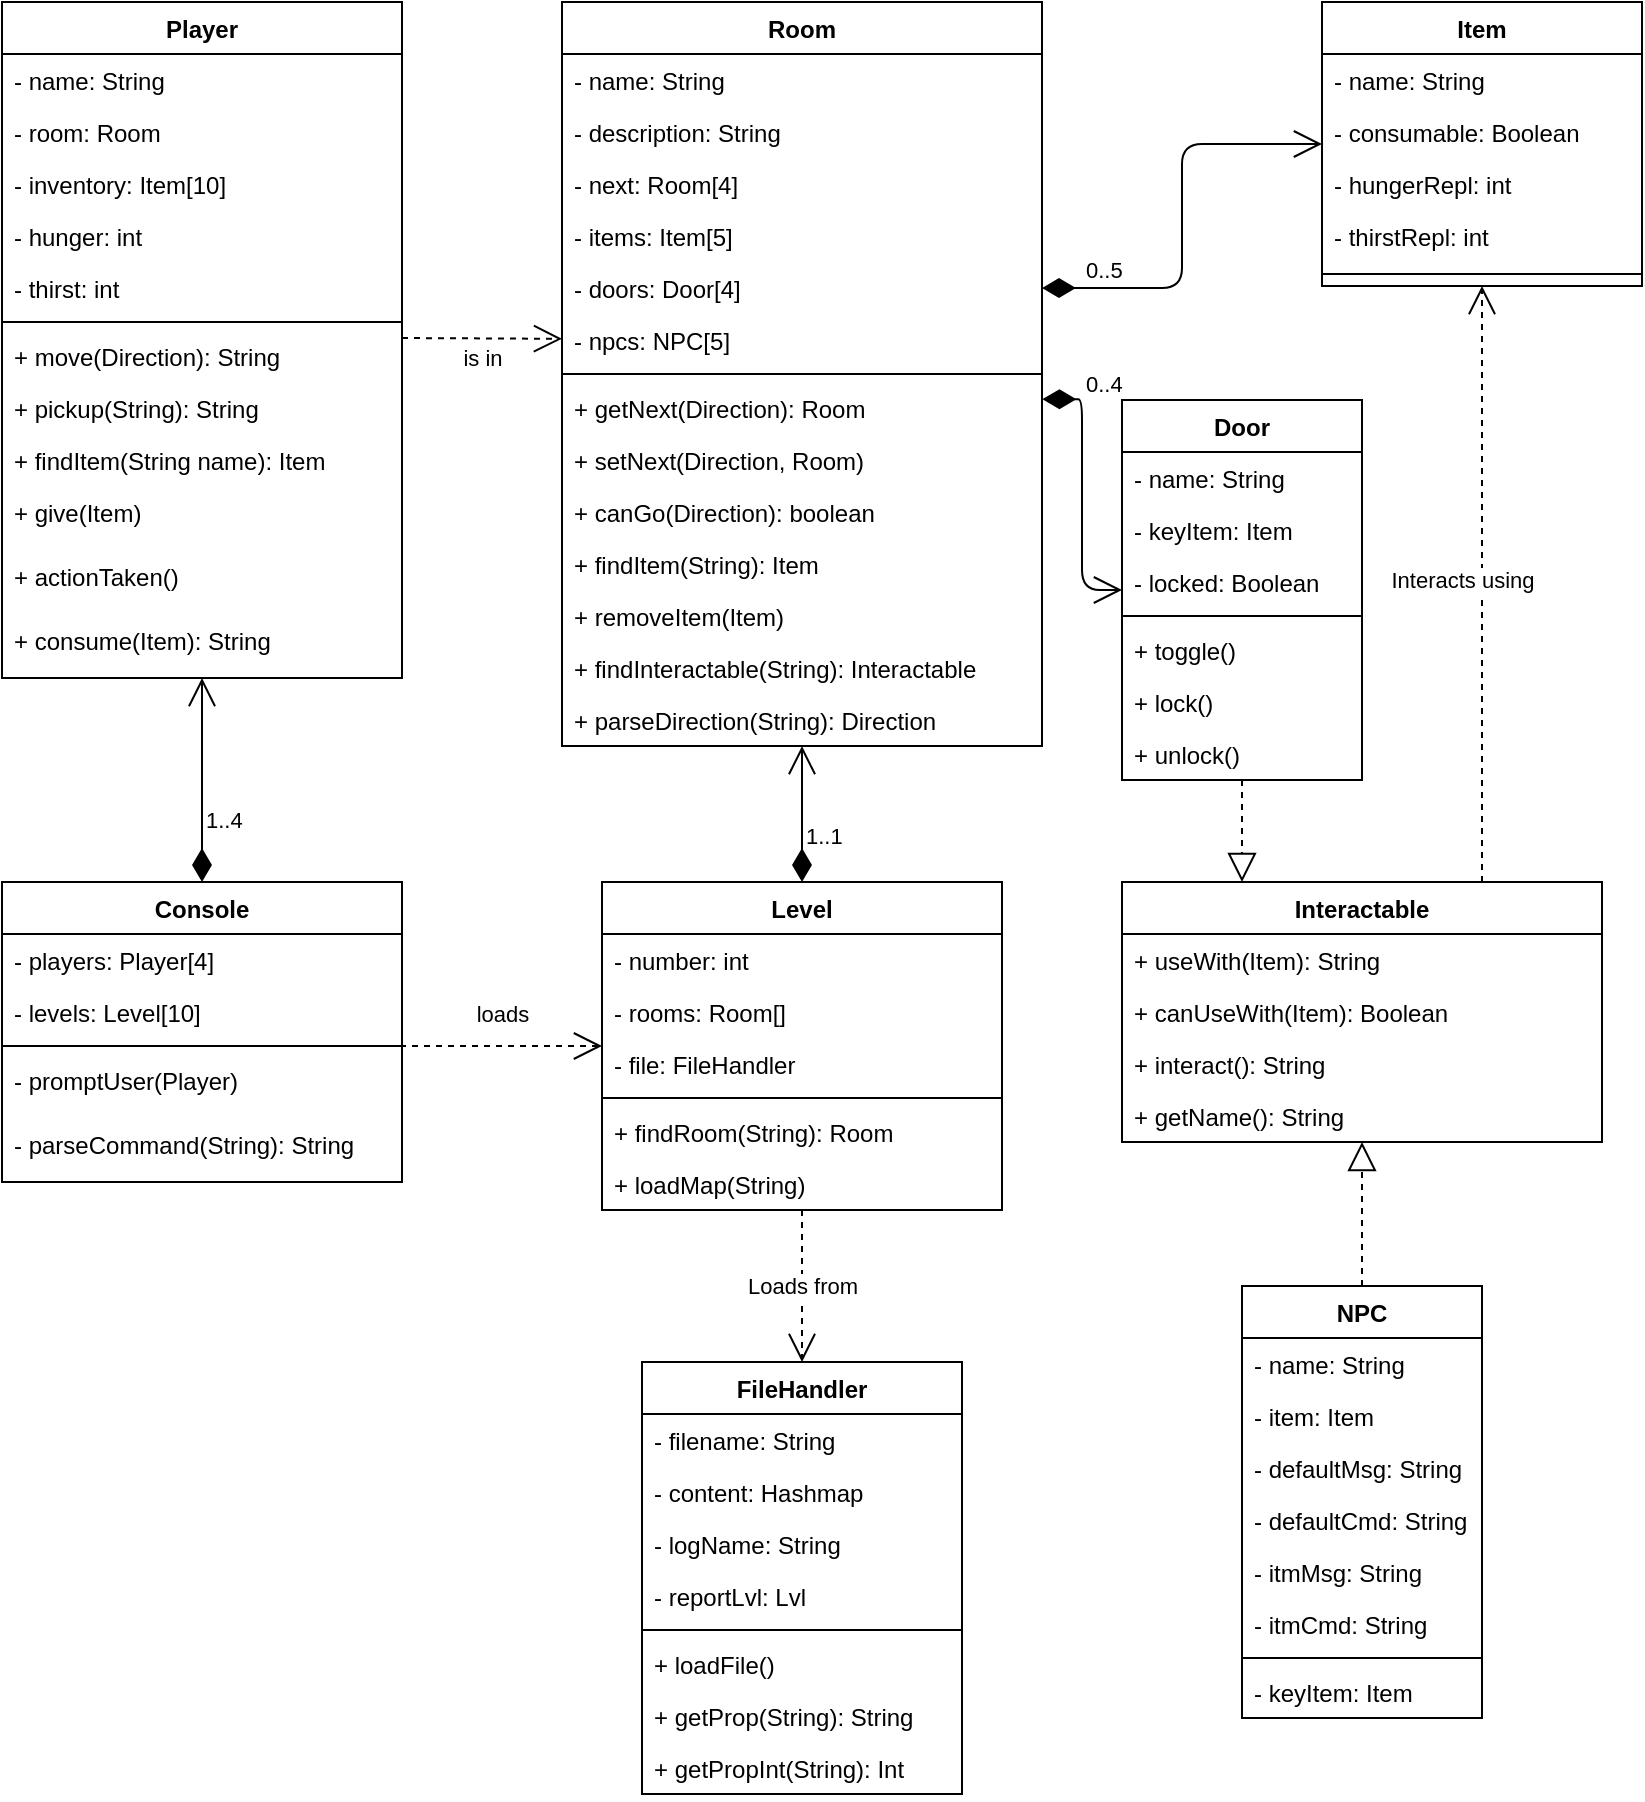 <mxfile pages="1" version="11.2.4" type="device"><diagram id="YAaurR7xKHOdOapdpePC" name="Page-1"><mxGraphModel dx="1038" dy="609" grid="1" gridSize="10" guides="1" tooltips="1" connect="1" arrows="1" fold="1" page="1" pageScale="1" pageWidth="850" pageHeight="1100" math="0" shadow="0"><root><mxCell id="0"/><mxCell id="1" parent="0"/><mxCell id="AmmfUw_IbPhRECIVkyWW-1" value="Player" style="swimlane;fontStyle=1;align=center;verticalAlign=top;childLayout=stackLayout;horizontal=1;startSize=26;horizontalStack=0;resizeParent=1;resizeParentMax=0;resizeLast=0;collapsible=1;marginBottom=0;" parent="1" vertex="1"><mxGeometry x="20" y="40" width="200" height="338" as="geometry"/></mxCell><mxCell id="AmmfUw_IbPhRECIVkyWW-2" value="- name: String" style="text;strokeColor=none;fillColor=none;align=left;verticalAlign=top;spacingLeft=4;spacingRight=4;overflow=hidden;rotatable=0;points=[[0,0.5],[1,0.5]];portConstraint=eastwest;" parent="AmmfUw_IbPhRECIVkyWW-1" vertex="1"><mxGeometry y="26" width="200" height="26" as="geometry"/></mxCell><mxCell id="AmmfUw_IbPhRECIVkyWW-5" value="- room: Room" style="text;strokeColor=none;fillColor=none;align=left;verticalAlign=top;spacingLeft=4;spacingRight=4;overflow=hidden;rotatable=0;points=[[0,0.5],[1,0.5]];portConstraint=eastwest;" parent="AmmfUw_IbPhRECIVkyWW-1" vertex="1"><mxGeometry y="52" width="200" height="26" as="geometry"/></mxCell><mxCell id="AmmfUw_IbPhRECIVkyWW-6" value="- inventory: Item[10]" style="text;strokeColor=none;fillColor=none;align=left;verticalAlign=top;spacingLeft=4;spacingRight=4;overflow=hidden;rotatable=0;points=[[0,0.5],[1,0.5]];portConstraint=eastwest;" parent="AmmfUw_IbPhRECIVkyWW-1" vertex="1"><mxGeometry y="78" width="200" height="26" as="geometry"/></mxCell><mxCell id="AmmfUw_IbPhRECIVkyWW-7" value="- hunger: int" style="text;strokeColor=none;fillColor=none;align=left;verticalAlign=top;spacingLeft=4;spacingRight=4;overflow=hidden;rotatable=0;points=[[0,0.5],[1,0.5]];portConstraint=eastwest;" parent="AmmfUw_IbPhRECIVkyWW-1" vertex="1"><mxGeometry y="104" width="200" height="26" as="geometry"/></mxCell><mxCell id="AmmfUw_IbPhRECIVkyWW-8" value="- thirst: int" style="text;strokeColor=none;fillColor=none;align=left;verticalAlign=top;spacingLeft=4;spacingRight=4;overflow=hidden;rotatable=0;points=[[0,0.5],[1,0.5]];portConstraint=eastwest;" parent="AmmfUw_IbPhRECIVkyWW-1" vertex="1"><mxGeometry y="130" width="200" height="26" as="geometry"/></mxCell><mxCell id="AmmfUw_IbPhRECIVkyWW-3" value="" style="line;strokeWidth=1;fillColor=none;align=left;verticalAlign=middle;spacingTop=-1;spacingLeft=3;spacingRight=3;rotatable=0;labelPosition=right;points=[];portConstraint=eastwest;" parent="AmmfUw_IbPhRECIVkyWW-1" vertex="1"><mxGeometry y="156" width="200" height="8" as="geometry"/></mxCell><mxCell id="AmmfUw_IbPhRECIVkyWW-4" value="+ move(Direction): String" style="text;strokeColor=none;fillColor=none;align=left;verticalAlign=top;spacingLeft=4;spacingRight=4;overflow=hidden;rotatable=0;points=[[0,0.5],[1,0.5]];portConstraint=eastwest;" parent="AmmfUw_IbPhRECIVkyWW-1" vertex="1"><mxGeometry y="164" width="200" height="26" as="geometry"/></mxCell><mxCell id="AmmfUw_IbPhRECIVkyWW-11" value="+ pickup(String): String" style="text;strokeColor=none;fillColor=none;align=left;verticalAlign=top;spacingLeft=4;spacingRight=4;overflow=hidden;rotatable=0;points=[[0,0.5],[1,0.5]];portConstraint=eastwest;" parent="AmmfUw_IbPhRECIVkyWW-1" vertex="1"><mxGeometry y="190" width="200" height="26" as="geometry"/></mxCell><mxCell id="AmmfUw_IbPhRECIVkyWW-12" value="+ findItem(String name): Item" style="text;strokeColor=none;fillColor=none;align=left;verticalAlign=top;spacingLeft=4;spacingRight=4;overflow=hidden;rotatable=0;points=[[0,0.5],[1,0.5]];portConstraint=eastwest;" parent="AmmfUw_IbPhRECIVkyWW-1" vertex="1"><mxGeometry y="216" width="200" height="26" as="geometry"/></mxCell><mxCell id="n8whq6txXy8AP-ttVn6i-3" value="+ give(Item)" style="text;strokeColor=none;fillColor=none;align=left;verticalAlign=top;spacingLeft=4;spacingRight=4;overflow=hidden;rotatable=0;points=[[0,0.5],[1,0.5]];portConstraint=eastwest;" parent="AmmfUw_IbPhRECIVkyWW-1" vertex="1"><mxGeometry y="242" width="200" height="32" as="geometry"/></mxCell><mxCell id="n8whq6txXy8AP-ttVn6i-5" value="+ actionTaken()" style="text;strokeColor=none;fillColor=none;align=left;verticalAlign=top;spacingLeft=4;spacingRight=4;overflow=hidden;rotatable=0;points=[[0,0.5],[1,0.5]];portConstraint=eastwest;" parent="AmmfUw_IbPhRECIVkyWW-1" vertex="1"><mxGeometry y="274" width="200" height="32" as="geometry"/></mxCell><mxCell id="AmmfUw_IbPhRECIVkyWW-13" value="+ consume(Item): String" style="text;strokeColor=none;fillColor=none;align=left;verticalAlign=top;spacingLeft=4;spacingRight=4;overflow=hidden;rotatable=0;points=[[0,0.5],[1,0.5]];portConstraint=eastwest;" parent="AmmfUw_IbPhRECIVkyWW-1" vertex="1"><mxGeometry y="306" width="200" height="32" as="geometry"/></mxCell><mxCell id="AmmfUw_IbPhRECIVkyWW-14" value="Room" style="swimlane;fontStyle=1;align=center;verticalAlign=top;childLayout=stackLayout;horizontal=1;startSize=26;horizontalStack=0;resizeParent=1;resizeParentMax=0;resizeLast=0;collapsible=1;marginBottom=0;" parent="1" vertex="1"><mxGeometry x="300" y="40" width="240" height="372" as="geometry"/></mxCell><mxCell id="AmmfUw_IbPhRECIVkyWW-15" value="- name: String" style="text;strokeColor=none;fillColor=none;align=left;verticalAlign=top;spacingLeft=4;spacingRight=4;overflow=hidden;rotatable=0;points=[[0,0.5],[1,0.5]];portConstraint=eastwest;" parent="AmmfUw_IbPhRECIVkyWW-14" vertex="1"><mxGeometry y="26" width="240" height="26" as="geometry"/></mxCell><mxCell id="AmmfUw_IbPhRECIVkyWW-18" value="- description: String" style="text;strokeColor=none;fillColor=none;align=left;verticalAlign=top;spacingLeft=4;spacingRight=4;overflow=hidden;rotatable=0;points=[[0,0.5],[1,0.5]];portConstraint=eastwest;" parent="AmmfUw_IbPhRECIVkyWW-14" vertex="1"><mxGeometry y="52" width="240" height="26" as="geometry"/></mxCell><mxCell id="AmmfUw_IbPhRECIVkyWW-19" value="- next: Room[4]" style="text;strokeColor=none;fillColor=none;align=left;verticalAlign=top;spacingLeft=4;spacingRight=4;overflow=hidden;rotatable=0;points=[[0,0.5],[1,0.5]];portConstraint=eastwest;" parent="AmmfUw_IbPhRECIVkyWW-14" vertex="1"><mxGeometry y="78" width="240" height="26" as="geometry"/></mxCell><mxCell id="AmmfUw_IbPhRECIVkyWW-32" value="- items: Item[5]" style="text;strokeColor=none;fillColor=none;align=left;verticalAlign=top;spacingLeft=4;spacingRight=4;overflow=hidden;rotatable=0;points=[[0,0.5],[1,0.5]];portConstraint=eastwest;" parent="AmmfUw_IbPhRECIVkyWW-14" vertex="1"><mxGeometry y="104" width="240" height="26" as="geometry"/></mxCell><mxCell id="AmmfUw_IbPhRECIVkyWW-52" value="- doors: Door[4]" style="text;strokeColor=none;fillColor=none;align=left;verticalAlign=top;spacingLeft=4;spacingRight=4;overflow=hidden;rotatable=0;points=[[0,0.5],[1,0.5]];portConstraint=eastwest;" parent="AmmfUw_IbPhRECIVkyWW-14" vertex="1"><mxGeometry y="130" width="240" height="26" as="geometry"/></mxCell><mxCell id="mL4-pEeQQj9tqcy8LV1D-1" value="- npcs: NPC[5]" style="text;strokeColor=none;fillColor=none;align=left;verticalAlign=top;spacingLeft=4;spacingRight=4;overflow=hidden;rotatable=0;points=[[0,0.5],[1,0.5]];portConstraint=eastwest;" vertex="1" parent="AmmfUw_IbPhRECIVkyWW-14"><mxGeometry y="156" width="240" height="26" as="geometry"/></mxCell><mxCell id="AmmfUw_IbPhRECIVkyWW-16" value="" style="line;strokeWidth=1;fillColor=none;align=left;verticalAlign=middle;spacingTop=-1;spacingLeft=3;spacingRight=3;rotatable=0;labelPosition=right;points=[];portConstraint=eastwest;" parent="AmmfUw_IbPhRECIVkyWW-14" vertex="1"><mxGeometry y="182" width="240" height="8" as="geometry"/></mxCell><mxCell id="AmmfUw_IbPhRECIVkyWW-17" value="+ getNext(Direction): Room" style="text;strokeColor=none;fillColor=none;align=left;verticalAlign=top;spacingLeft=4;spacingRight=4;overflow=hidden;rotatable=0;points=[[0,0.5],[1,0.5]];portConstraint=eastwest;" parent="AmmfUw_IbPhRECIVkyWW-14" vertex="1"><mxGeometry y="190" width="240" height="26" as="geometry"/></mxCell><mxCell id="jF5KiTm62mT4Ht_q1Ws1-11" value="+ setNext(Direction, Room)" style="text;strokeColor=none;fillColor=none;align=left;verticalAlign=top;spacingLeft=4;spacingRight=4;overflow=hidden;rotatable=0;points=[[0,0.5],[1,0.5]];portConstraint=eastwest;" parent="AmmfUw_IbPhRECIVkyWW-14" vertex="1"><mxGeometry y="216" width="240" height="26" as="geometry"/></mxCell><mxCell id="AmmfUw_IbPhRECIVkyWW-56" value="+ canGo(Direction): boolean" style="text;strokeColor=none;fillColor=none;align=left;verticalAlign=top;spacingLeft=4;spacingRight=4;overflow=hidden;rotatable=0;points=[[0,0.5],[1,0.5]];portConstraint=eastwest;" parent="AmmfUw_IbPhRECIVkyWW-14" vertex="1"><mxGeometry y="242" width="240" height="26" as="geometry"/></mxCell><mxCell id="AmmfUw_IbPhRECIVkyWW-33" value="+ findItem(String): Item" style="text;strokeColor=none;fillColor=none;align=left;verticalAlign=top;spacingLeft=4;spacingRight=4;overflow=hidden;rotatable=0;points=[[0,0.5],[1,0.5]];portConstraint=eastwest;" parent="AmmfUw_IbPhRECIVkyWW-14" vertex="1"><mxGeometry y="268" width="240" height="26" as="geometry"/></mxCell><mxCell id="O9DtPP64qg4r-PhLzrBx-2" value="+ removeItem(Item)" style="text;strokeColor=none;fillColor=none;align=left;verticalAlign=top;spacingLeft=4;spacingRight=4;overflow=hidden;rotatable=0;points=[[0,0.5],[1,0.5]];portConstraint=eastwest;" parent="AmmfUw_IbPhRECIVkyWW-14" vertex="1"><mxGeometry y="294" width="240" height="26" as="geometry"/></mxCell><mxCell id="O9DtPP64qg4r-PhLzrBx-3" value="+ findInteractable(String): Interactable" style="text;strokeColor=none;fillColor=none;align=left;verticalAlign=top;spacingLeft=4;spacingRight=4;overflow=hidden;rotatable=0;points=[[0,0.5],[1,0.5]];portConstraint=eastwest;" parent="AmmfUw_IbPhRECIVkyWW-14" vertex="1"><mxGeometry y="320" width="240" height="26" as="geometry"/></mxCell><mxCell id="jF5KiTm62mT4Ht_q1Ws1-6" value="+ parseDirection(String): Direction" style="text;strokeColor=none;fillColor=none;align=left;verticalAlign=top;spacingLeft=4;spacingRight=4;overflow=hidden;rotatable=0;points=[[0,0.5],[1,0.5]];portConstraint=eastwest;" parent="AmmfUw_IbPhRECIVkyWW-14" vertex="1"><mxGeometry y="346" width="240" height="26" as="geometry"/></mxCell><mxCell id="AmmfUw_IbPhRECIVkyWW-35" value="Door" style="swimlane;fontStyle=1;align=center;verticalAlign=top;childLayout=stackLayout;horizontal=1;startSize=26;horizontalStack=0;resizeParent=1;resizeParentMax=0;resizeLast=0;collapsible=1;marginBottom=0;" parent="1" vertex="1"><mxGeometry x="580" y="239" width="120" height="190" as="geometry"/></mxCell><mxCell id="AmmfUw_IbPhRECIVkyWW-36" value="- name: String" style="text;strokeColor=none;fillColor=none;align=left;verticalAlign=top;spacingLeft=4;spacingRight=4;overflow=hidden;rotatable=0;points=[[0,0.5],[1,0.5]];portConstraint=eastwest;" parent="AmmfUw_IbPhRECIVkyWW-35" vertex="1"><mxGeometry y="26" width="120" height="26" as="geometry"/></mxCell><mxCell id="jF5KiTm62mT4Ht_q1Ws1-9" value="- keyItem: Item" style="text;strokeColor=none;fillColor=none;align=left;verticalAlign=top;spacingLeft=4;spacingRight=4;overflow=hidden;rotatable=0;points=[[0,0.5],[1,0.5]];portConstraint=eastwest;" parent="AmmfUw_IbPhRECIVkyWW-35" vertex="1"><mxGeometry y="52" width="120" height="26" as="geometry"/></mxCell><mxCell id="AmmfUw_IbPhRECIVkyWW-50" value="- locked: Boolean" style="text;strokeColor=none;fillColor=none;align=left;verticalAlign=top;spacingLeft=4;spacingRight=4;overflow=hidden;rotatable=0;points=[[0,0.5],[1,0.5]];portConstraint=eastwest;" parent="AmmfUw_IbPhRECIVkyWW-35" vertex="1"><mxGeometry y="78" width="120" height="26" as="geometry"/></mxCell><mxCell id="AmmfUw_IbPhRECIVkyWW-37" value="" style="line;strokeWidth=1;fillColor=none;align=left;verticalAlign=middle;spacingTop=-1;spacingLeft=3;spacingRight=3;rotatable=0;labelPosition=right;points=[];portConstraint=eastwest;" parent="AmmfUw_IbPhRECIVkyWW-35" vertex="1"><mxGeometry y="104" width="120" height="8" as="geometry"/></mxCell><mxCell id="jF5KiTm62mT4Ht_q1Ws1-8" value="+ toggle()" style="text;strokeColor=none;fillColor=none;align=left;verticalAlign=top;spacingLeft=4;spacingRight=4;overflow=hidden;rotatable=0;points=[[0,0.5],[1,0.5]];portConstraint=eastwest;" parent="AmmfUw_IbPhRECIVkyWW-35" vertex="1"><mxGeometry y="112" width="120" height="26" as="geometry"/></mxCell><mxCell id="mL4-pEeQQj9tqcy8LV1D-12" value="+ lock()" style="text;strokeColor=none;fillColor=none;align=left;verticalAlign=top;spacingLeft=4;spacingRight=4;overflow=hidden;rotatable=0;points=[[0,0.5],[1,0.5]];portConstraint=eastwest;" vertex="1" parent="AmmfUw_IbPhRECIVkyWW-35"><mxGeometry y="138" width="120" height="26" as="geometry"/></mxCell><mxCell id="mL4-pEeQQj9tqcy8LV1D-13" value="+ unlock()" style="text;strokeColor=none;fillColor=none;align=left;verticalAlign=top;spacingLeft=4;spacingRight=4;overflow=hidden;rotatable=0;points=[[0,0.5],[1,0.5]];portConstraint=eastwest;" vertex="1" parent="AmmfUw_IbPhRECIVkyWW-35"><mxGeometry y="164" width="120" height="26" as="geometry"/></mxCell><mxCell id="AmmfUw_IbPhRECIVkyWW-39" value="Interactable" style="swimlane;fontStyle=1;childLayout=stackLayout;horizontal=1;startSize=26;fillColor=none;horizontalStack=0;resizeParent=1;resizeParentMax=0;resizeLast=0;collapsible=1;marginBottom=0;" parent="1" vertex="1"><mxGeometry x="580" y="480" width="240" height="130" as="geometry"/></mxCell><mxCell id="AmmfUw_IbPhRECIVkyWW-41" value="+ useWith(Item): String" style="text;strokeColor=none;fillColor=none;align=left;verticalAlign=top;spacingLeft=4;spacingRight=4;overflow=hidden;rotatable=0;points=[[0,0.5],[1,0.5]];portConstraint=eastwest;" parent="AmmfUw_IbPhRECIVkyWW-39" vertex="1"><mxGeometry y="26" width="240" height="26" as="geometry"/></mxCell><mxCell id="jF5KiTm62mT4Ht_q1Ws1-1" value="+ canUseWith(Item): Boolean" style="text;strokeColor=none;fillColor=none;align=left;verticalAlign=top;spacingLeft=4;spacingRight=4;overflow=hidden;rotatable=0;points=[[0,0.5],[1,0.5]];portConstraint=eastwest;" parent="AmmfUw_IbPhRECIVkyWW-39" vertex="1"><mxGeometry y="52" width="240" height="26" as="geometry"/></mxCell><mxCell id="AmmfUw_IbPhRECIVkyWW-42" value="+ interact(): String" style="text;strokeColor=none;fillColor=none;align=left;verticalAlign=top;spacingLeft=4;spacingRight=4;overflow=hidden;rotatable=0;points=[[0,0.5],[1,0.5]];portConstraint=eastwest;" parent="AmmfUw_IbPhRECIVkyWW-39" vertex="1"><mxGeometry y="78" width="240" height="26" as="geometry"/></mxCell><mxCell id="jF5KiTm62mT4Ht_q1Ws1-10" value="+ getName(): String" style="text;strokeColor=none;fillColor=none;align=left;verticalAlign=top;spacingLeft=4;spacingRight=4;overflow=hidden;rotatable=0;points=[[0,0.5],[1,0.5]];portConstraint=eastwest;" parent="AmmfUw_IbPhRECIVkyWW-39" vertex="1"><mxGeometry y="104" width="240" height="26" as="geometry"/></mxCell><mxCell id="q5WU-cebznkv5lJQIrtP-3" value="" style="endArrow=block;dashed=1;endFill=0;endSize=12;html=1;entryX=0.25;entryY=0;entryDx=0;entryDy=0;" parent="1" source="AmmfUw_IbPhRECIVkyWW-35" target="AmmfUw_IbPhRECIVkyWW-39" edge="1"><mxGeometry width="160" relative="1" as="geometry"><mxPoint x="20" y="579" as="sourcePoint"/><mxPoint x="180" y="579" as="targetPoint"/></mxGeometry></mxCell><mxCell id="q5WU-cebznkv5lJQIrtP-5" value="1..1" style="endArrow=open;html=1;endSize=12;startArrow=diamondThin;startSize=14;startFill=1;edgeStyle=orthogonalEdgeStyle;align=left;verticalAlign=bottom;" parent="1" source="AmmfUw_IbPhRECIVkyWW-21" target="AmmfUw_IbPhRECIVkyWW-14" edge="1"><mxGeometry x="-0.567" relative="1" as="geometry"><mxPoint x="20" y="579" as="sourcePoint"/><mxPoint x="180" y="579" as="targetPoint"/><mxPoint as="offset"/></mxGeometry></mxCell><mxCell id="q5WU-cebznkv5lJQIrtP-7" value="0..4" style="endArrow=open;html=1;endSize=12;startArrow=diamondThin;startSize=14;startFill=1;edgeStyle=orthogonalEdgeStyle;align=left;verticalAlign=bottom;exitX=1.001;exitY=0.33;exitDx=0;exitDy=0;exitPerimeter=0;" parent="1" source="AmmfUw_IbPhRECIVkyWW-17" target="AmmfUw_IbPhRECIVkyWW-35" edge="1"><mxGeometry x="-0.688" relative="1" as="geometry"><mxPoint x="310" y="579" as="sourcePoint"/><mxPoint x="470" y="579" as="targetPoint"/><mxPoint as="offset"/></mxGeometry></mxCell><mxCell id="q5WU-cebznkv5lJQIrtP-9" value="0..5" style="endArrow=open;html=1;endSize=12;startArrow=diamondThin;startSize=14;startFill=1;edgeStyle=orthogonalEdgeStyle;align=left;verticalAlign=bottom;exitX=1;exitY=0.5;exitDx=0;exitDy=0;" parent="1" source="AmmfUw_IbPhRECIVkyWW-52" target="AmmfUw_IbPhRECIVkyWW-25" edge="1"><mxGeometry x="-0.815" relative="1" as="geometry"><mxPoint x="220" y="579" as="sourcePoint"/><mxPoint x="470" y="319" as="targetPoint"/><mxPoint as="offset"/></mxGeometry></mxCell><mxCell id="q5WU-cebznkv5lJQIrtP-10" value="is in" style="endArrow=open;endSize=12;dashed=1;html=1;exitX=1;exitY=0.154;exitDx=0;exitDy=0;exitPerimeter=0;" parent="1" source="AmmfUw_IbPhRECIVkyWW-4" target="mL4-pEeQQj9tqcy8LV1D-1" edge="1"><mxGeometry x="-0.005" y="-10" width="160" relative="1" as="geometry"><mxPoint x="20" y="579" as="sourcePoint"/><mxPoint x="180" y="579" as="targetPoint"/><mxPoint as="offset"/></mxGeometry></mxCell><mxCell id="q5WU-cebznkv5lJQIrtP-11" value="Console" style="swimlane;fontStyle=1;align=center;verticalAlign=top;childLayout=stackLayout;horizontal=1;startSize=26;horizontalStack=0;resizeParent=1;resizeParentMax=0;resizeLast=0;collapsible=1;marginBottom=0;" parent="1" vertex="1"><mxGeometry x="20" y="480" width="200" height="150" as="geometry"/></mxCell><mxCell id="q5WU-cebznkv5lJQIrtP-16" value="- players: Player[4]" style="text;strokeColor=none;fillColor=none;align=left;verticalAlign=top;spacingLeft=4;spacingRight=4;overflow=hidden;rotatable=0;points=[[0,0.5],[1,0.5]];portConstraint=eastwest;" parent="q5WU-cebznkv5lJQIrtP-11" vertex="1"><mxGeometry y="26" width="200" height="26" as="geometry"/></mxCell><mxCell id="jF5KiTm62mT4Ht_q1Ws1-14" value="- levels: Level[10]" style="text;strokeColor=none;fillColor=none;align=left;verticalAlign=top;spacingLeft=4;spacingRight=4;overflow=hidden;rotatable=0;points=[[0,0.5],[1,0.5]];portConstraint=eastwest;" parent="q5WU-cebznkv5lJQIrtP-11" vertex="1"><mxGeometry y="52" width="200" height="26" as="geometry"/></mxCell><mxCell id="q5WU-cebznkv5lJQIrtP-17" value="" style="line;strokeWidth=1;fillColor=none;align=left;verticalAlign=middle;spacingTop=-1;spacingLeft=3;spacingRight=3;rotatable=0;labelPosition=right;points=[];portConstraint=eastwest;" parent="q5WU-cebznkv5lJQIrtP-11" vertex="1"><mxGeometry y="78" width="200" height="8" as="geometry"/></mxCell><mxCell id="q5WU-cebznkv5lJQIrtP-22" value="- promptUser(Player)" style="text;strokeColor=none;fillColor=none;align=left;verticalAlign=top;spacingLeft=4;spacingRight=4;overflow=hidden;rotatable=0;points=[[0,0.5],[1,0.5]];portConstraint=eastwest;" parent="q5WU-cebznkv5lJQIrtP-11" vertex="1"><mxGeometry y="86" width="200" height="32" as="geometry"/></mxCell><mxCell id="q5WU-cebznkv5lJQIrtP-41" value="- parseCommand(String): String" style="text;strokeColor=none;fillColor=none;align=left;verticalAlign=top;spacingLeft=4;spacingRight=4;overflow=hidden;rotatable=0;points=[[0,0.5],[1,0.5]];portConstraint=eastwest;" parent="q5WU-cebznkv5lJQIrtP-11" vertex="1"><mxGeometry y="118" width="200" height="32" as="geometry"/></mxCell><mxCell id="q5WU-cebznkv5lJQIrtP-29" value="FileHandler" style="swimlane;fontStyle=1;align=center;verticalAlign=top;childLayout=stackLayout;horizontal=1;startSize=26;horizontalStack=0;resizeParent=1;resizeParentMax=0;resizeLast=0;collapsible=1;marginBottom=0;" parent="1" vertex="1"><mxGeometry x="340" y="720" width="160" height="216" as="geometry"/></mxCell><mxCell id="q5WU-cebznkv5lJQIrtP-30" value="- filename: String" style="text;strokeColor=none;fillColor=none;align=left;verticalAlign=top;spacingLeft=4;spacingRight=4;overflow=hidden;rotatable=0;points=[[0,0.5],[1,0.5]];portConstraint=eastwest;" parent="q5WU-cebznkv5lJQIrtP-29" vertex="1"><mxGeometry y="26" width="160" height="26" as="geometry"/></mxCell><mxCell id="q5WU-cebznkv5lJQIrtP-31" value="- content: Hashmap" style="text;strokeColor=none;fillColor=none;align=left;verticalAlign=top;spacingLeft=4;spacingRight=4;overflow=hidden;rotatable=0;points=[[0,0.5],[1,0.5]];portConstraint=eastwest;" parent="q5WU-cebznkv5lJQIrtP-29" vertex="1"><mxGeometry y="52" width="160" height="26" as="geometry"/></mxCell><mxCell id="jF5KiTm62mT4Ht_q1Ws1-12" value="- logName: String" style="text;strokeColor=none;fillColor=none;align=left;verticalAlign=top;spacingLeft=4;spacingRight=4;overflow=hidden;rotatable=0;points=[[0,0.5],[1,0.5]];portConstraint=eastwest;" parent="q5WU-cebznkv5lJQIrtP-29" vertex="1"><mxGeometry y="78" width="160" height="26" as="geometry"/></mxCell><mxCell id="jF5KiTm62mT4Ht_q1Ws1-13" value="- reportLvl: Lvl" style="text;strokeColor=none;fillColor=none;align=left;verticalAlign=top;spacingLeft=4;spacingRight=4;overflow=hidden;rotatable=0;points=[[0,0.5],[1,0.5]];portConstraint=eastwest;" parent="q5WU-cebznkv5lJQIrtP-29" vertex="1"><mxGeometry y="104" width="160" height="26" as="geometry"/></mxCell><mxCell id="q5WU-cebznkv5lJQIrtP-32" value="" style="line;strokeWidth=1;fillColor=none;align=left;verticalAlign=middle;spacingTop=-1;spacingLeft=3;spacingRight=3;rotatable=0;labelPosition=right;points=[];portConstraint=eastwest;" parent="q5WU-cebznkv5lJQIrtP-29" vertex="1"><mxGeometry y="130" width="160" height="8" as="geometry"/></mxCell><mxCell id="q5WU-cebznkv5lJQIrtP-33" value="+ loadFile()" style="text;strokeColor=none;fillColor=none;align=left;verticalAlign=top;spacingLeft=4;spacingRight=4;overflow=hidden;rotatable=0;points=[[0,0.5],[1,0.5]];portConstraint=eastwest;" parent="q5WU-cebznkv5lJQIrtP-29" vertex="1"><mxGeometry y="138" width="160" height="26" as="geometry"/></mxCell><mxCell id="q5WU-cebznkv5lJQIrtP-34" value="+ getProp(String): String" style="text;strokeColor=none;fillColor=none;align=left;verticalAlign=top;spacingLeft=4;spacingRight=4;overflow=hidden;rotatable=0;points=[[0,0.5],[1,0.5]];portConstraint=eastwest;" parent="q5WU-cebznkv5lJQIrtP-29" vertex="1"><mxGeometry y="164" width="160" height="26" as="geometry"/></mxCell><mxCell id="q5WU-cebznkv5lJQIrtP-35" value="+ getPropInt(String): Int" style="text;strokeColor=none;fillColor=none;align=left;verticalAlign=top;spacingLeft=4;spacingRight=4;overflow=hidden;rotatable=0;points=[[0,0.5],[1,0.5]];portConstraint=eastwest;" parent="q5WU-cebznkv5lJQIrtP-29" vertex="1"><mxGeometry y="190" width="160" height="26" as="geometry"/></mxCell><mxCell id="AmmfUw_IbPhRECIVkyWW-21" value="Level" style="swimlane;fontStyle=1;align=center;verticalAlign=top;childLayout=stackLayout;horizontal=1;startSize=26;horizontalStack=0;resizeParent=1;resizeParentMax=0;resizeLast=0;collapsible=1;marginBottom=0;" parent="1" vertex="1"><mxGeometry x="320" y="480" width="200" height="164" as="geometry"/></mxCell><mxCell id="AmmfUw_IbPhRECIVkyWW-22" value="- number: int" style="text;strokeColor=none;fillColor=none;align=left;verticalAlign=top;spacingLeft=4;spacingRight=4;overflow=hidden;rotatable=0;points=[[0,0.5],[1,0.5]];portConstraint=eastwest;" parent="AmmfUw_IbPhRECIVkyWW-21" vertex="1"><mxGeometry y="26" width="200" height="26" as="geometry"/></mxCell><mxCell id="AmmfUw_IbPhRECIVkyWW-30" value="- rooms: Room[]" style="text;strokeColor=none;fillColor=none;align=left;verticalAlign=top;spacingLeft=4;spacingRight=4;overflow=hidden;rotatable=0;points=[[0,0.5],[1,0.5]];portConstraint=eastwest;" parent="AmmfUw_IbPhRECIVkyWW-21" vertex="1"><mxGeometry y="52" width="200" height="26" as="geometry"/></mxCell><mxCell id="jF5KiTm62mT4Ht_q1Ws1-18" value="- file: FileHandler" style="text;strokeColor=none;fillColor=none;align=left;verticalAlign=top;spacingLeft=4;spacingRight=4;overflow=hidden;rotatable=0;points=[[0,0.5],[1,0.5]];portConstraint=eastwest;" parent="AmmfUw_IbPhRECIVkyWW-21" vertex="1"><mxGeometry y="78" width="200" height="26" as="geometry"/></mxCell><mxCell id="AmmfUw_IbPhRECIVkyWW-23" value="" style="line;strokeWidth=1;fillColor=none;align=left;verticalAlign=middle;spacingTop=-1;spacingLeft=3;spacingRight=3;rotatable=0;labelPosition=right;points=[];portConstraint=eastwest;" parent="AmmfUw_IbPhRECIVkyWW-21" vertex="1"><mxGeometry y="104" width="200" height="8" as="geometry"/></mxCell><mxCell id="AmmfUw_IbPhRECIVkyWW-24" value="+ findRoom(String): Room" style="text;strokeColor=none;fillColor=none;align=left;verticalAlign=top;spacingLeft=4;spacingRight=4;overflow=hidden;rotatable=0;points=[[0,0.5],[1,0.5]];portConstraint=eastwest;" parent="AmmfUw_IbPhRECIVkyWW-21" vertex="1"><mxGeometry y="112" width="200" height="26" as="geometry"/></mxCell><mxCell id="q5WU-cebznkv5lJQIrtP-36" value="+ loadMap(String)" style="text;strokeColor=none;fillColor=none;align=left;verticalAlign=top;spacingLeft=4;spacingRight=4;overflow=hidden;rotatable=0;points=[[0,0.5],[1,0.5]];portConstraint=eastwest;" parent="AmmfUw_IbPhRECIVkyWW-21" vertex="1"><mxGeometry y="138" width="200" height="26" as="geometry"/></mxCell><mxCell id="q5WU-cebznkv5lJQIrtP-37" value="loads" style="endArrow=open;endSize=12;dashed=1;html=1;exitX=0.995;exitY=-0.125;exitDx=0;exitDy=0;exitPerimeter=0;" parent="1" source="q5WU-cebznkv5lJQIrtP-22" target="AmmfUw_IbPhRECIVkyWW-21" edge="1"><mxGeometry x="0.003" y="15" width="160" relative="1" as="geometry"><mxPoint x="220" y="560" as="sourcePoint"/><mxPoint x="180" y="785" as="targetPoint"/><mxPoint y="-1" as="offset"/></mxGeometry></mxCell><mxCell id="q5WU-cebznkv5lJQIrtP-39" value="Loads from" style="endArrow=open;endSize=12;dashed=1;html=1;" parent="1" source="AmmfUw_IbPhRECIVkyWW-21" target="q5WU-cebznkv5lJQIrtP-29" edge="1"><mxGeometry width="160" relative="1" as="geometry"><mxPoint x="130" y="875" as="sourcePoint"/><mxPoint x="460" y="625" as="targetPoint"/></mxGeometry></mxCell><mxCell id="q5WU-cebznkv5lJQIrtP-40" value="1..4" style="endArrow=open;html=1;endSize=12;startArrow=diamondThin;startSize=14;startFill=1;edgeStyle=orthogonalEdgeStyle;align=left;verticalAlign=bottom;" parent="1" source="q5WU-cebznkv5lJQIrtP-11" target="AmmfUw_IbPhRECIVkyWW-1" edge="1"><mxGeometry x="-0.567" relative="1" as="geometry"><mxPoint x="240" y="406" as="sourcePoint"/><mxPoint x="240" y="329" as="targetPoint"/><mxPoint as="offset"/><Array as="points"/></mxGeometry></mxCell><mxCell id="Dqh06K6nG-f3wckaGsLA-1" value="Interacts using" style="endArrow=open;endSize=12;dashed=1;html=1;exitX=0.75;exitY=0;exitDx=0;exitDy=0;" parent="1" source="AmmfUw_IbPhRECIVkyWW-39" target="AmmfUw_IbPhRECIVkyWW-25" edge="1"><mxGeometry x="0.012" y="10" width="160" relative="1" as="geometry"><mxPoint x="780" y="239" as="sourcePoint"/><mxPoint x="780" y="559" as="targetPoint"/><mxPoint as="offset"/></mxGeometry></mxCell><mxCell id="AmmfUw_IbPhRECIVkyWW-25" value="Item" style="swimlane;fontStyle=1;align=center;verticalAlign=top;childLayout=stackLayout;horizontal=1;startSize=26;horizontalStack=0;resizeParent=1;resizeParentMax=0;resizeLast=0;collapsible=1;marginBottom=0;" parent="1" vertex="1"><mxGeometry x="680" y="40" width="160" height="142" as="geometry"/></mxCell><mxCell id="AmmfUw_IbPhRECIVkyWW-26" value="- name: String" style="text;strokeColor=none;fillColor=none;align=left;verticalAlign=top;spacingLeft=4;spacingRight=4;overflow=hidden;rotatable=0;points=[[0,0.5],[1,0.5]];portConstraint=eastwest;" parent="AmmfUw_IbPhRECIVkyWW-25" vertex="1"><mxGeometry y="26" width="160" height="26" as="geometry"/></mxCell><mxCell id="XSgLDQGmrlcICJhw4RJ4-9" value="- consumable: Boolean" style="text;strokeColor=none;fillColor=none;align=left;verticalAlign=top;spacingLeft=4;spacingRight=4;overflow=hidden;rotatable=0;points=[[0,0.5],[1,0.5]];portConstraint=eastwest;" parent="AmmfUw_IbPhRECIVkyWW-25" vertex="1"><mxGeometry y="52" width="160" height="26" as="geometry"/></mxCell><mxCell id="XSgLDQGmrlcICJhw4RJ4-12" value="- hungerRepl: int" style="text;strokeColor=none;fillColor=none;align=left;verticalAlign=top;spacingLeft=4;spacingRight=4;overflow=hidden;rotatable=0;points=[[0,0.5],[1,0.5]];portConstraint=eastwest;" parent="AmmfUw_IbPhRECIVkyWW-25" vertex="1"><mxGeometry y="78" width="160" height="26" as="geometry"/></mxCell><mxCell id="XSgLDQGmrlcICJhw4RJ4-13" value="- thirstRepl: int" style="text;strokeColor=none;fillColor=none;align=left;verticalAlign=top;spacingLeft=4;spacingRight=4;overflow=hidden;rotatable=0;points=[[0,0.5],[1,0.5]];portConstraint=eastwest;" parent="AmmfUw_IbPhRECIVkyWW-25" vertex="1"><mxGeometry y="104" width="160" height="26" as="geometry"/></mxCell><mxCell id="AmmfUw_IbPhRECIVkyWW-27" value="" style="line;strokeWidth=1;fillColor=none;align=left;verticalAlign=middle;spacingTop=-1;spacingLeft=3;spacingRight=3;rotatable=0;labelPosition=right;points=[];portConstraint=eastwest;" parent="AmmfUw_IbPhRECIVkyWW-25" vertex="1"><mxGeometry y="130" width="160" height="12" as="geometry"/></mxCell><mxCell id="mL4-pEeQQj9tqcy8LV1D-2" value="NPC" style="swimlane;fontStyle=1;align=center;verticalAlign=top;childLayout=stackLayout;horizontal=1;startSize=26;horizontalStack=0;resizeParent=1;resizeParentMax=0;resizeLast=0;collapsible=1;marginBottom=0;" vertex="1" parent="1"><mxGeometry x="640" y="682" width="120" height="216" as="geometry"/></mxCell><mxCell id="mL4-pEeQQj9tqcy8LV1D-3" value="- name: String" style="text;strokeColor=none;fillColor=none;align=left;verticalAlign=top;spacingLeft=4;spacingRight=4;overflow=hidden;rotatable=0;points=[[0,0.5],[1,0.5]];portConstraint=eastwest;" vertex="1" parent="mL4-pEeQQj9tqcy8LV1D-2"><mxGeometry y="26" width="120" height="26" as="geometry"/></mxCell><mxCell id="mL4-pEeQQj9tqcy8LV1D-4" value="- item: Item" style="text;strokeColor=none;fillColor=none;align=left;verticalAlign=top;spacingLeft=4;spacingRight=4;overflow=hidden;rotatable=0;points=[[0,0.5],[1,0.5]];portConstraint=eastwest;" vertex="1" parent="mL4-pEeQQj9tqcy8LV1D-2"><mxGeometry y="52" width="120" height="26" as="geometry"/></mxCell><mxCell id="mL4-pEeQQj9tqcy8LV1D-5" value="- defaultMsg: String" style="text;strokeColor=none;fillColor=none;align=left;verticalAlign=top;spacingLeft=4;spacingRight=4;overflow=hidden;rotatable=0;points=[[0,0.5],[1,0.5]];portConstraint=eastwest;" vertex="1" parent="mL4-pEeQQj9tqcy8LV1D-2"><mxGeometry y="78" width="120" height="26" as="geometry"/></mxCell><mxCell id="mL4-pEeQQj9tqcy8LV1D-11" value="- defaultCmd: String" style="text;strokeColor=none;fillColor=none;align=left;verticalAlign=top;spacingLeft=4;spacingRight=4;overflow=hidden;rotatable=0;points=[[0,0.5],[1,0.5]];portConstraint=eastwest;" vertex="1" parent="mL4-pEeQQj9tqcy8LV1D-2"><mxGeometry y="104" width="120" height="26" as="geometry"/></mxCell><mxCell id="mL4-pEeQQj9tqcy8LV1D-9" value="- itmMsg: String" style="text;strokeColor=none;fillColor=none;align=left;verticalAlign=top;spacingLeft=4;spacingRight=4;overflow=hidden;rotatable=0;points=[[0,0.5],[1,0.5]];portConstraint=eastwest;" vertex="1" parent="mL4-pEeQQj9tqcy8LV1D-2"><mxGeometry y="130" width="120" height="26" as="geometry"/></mxCell><mxCell id="mL4-pEeQQj9tqcy8LV1D-10" value="- itmCmd: String" style="text;strokeColor=none;fillColor=none;align=left;verticalAlign=top;spacingLeft=4;spacingRight=4;overflow=hidden;rotatable=0;points=[[0,0.5],[1,0.5]];portConstraint=eastwest;" vertex="1" parent="mL4-pEeQQj9tqcy8LV1D-2"><mxGeometry y="156" width="120" height="26" as="geometry"/></mxCell><mxCell id="mL4-pEeQQj9tqcy8LV1D-6" value="" style="line;strokeWidth=1;fillColor=none;align=left;verticalAlign=middle;spacingTop=-1;spacingLeft=3;spacingRight=3;rotatable=0;labelPosition=right;points=[];portConstraint=eastwest;" vertex="1" parent="mL4-pEeQQj9tqcy8LV1D-2"><mxGeometry y="182" width="120" height="8" as="geometry"/></mxCell><mxCell id="mL4-pEeQQj9tqcy8LV1D-7" value="- keyItem: Item" style="text;strokeColor=none;fillColor=none;align=left;verticalAlign=top;spacingLeft=4;spacingRight=4;overflow=hidden;rotatable=0;points=[[0,0.5],[1,0.5]];portConstraint=eastwest;" vertex="1" parent="mL4-pEeQQj9tqcy8LV1D-2"><mxGeometry y="190" width="120" height="26" as="geometry"/></mxCell><mxCell id="mL4-pEeQQj9tqcy8LV1D-8" value="" style="endArrow=block;dashed=1;endFill=0;endSize=12;html=1;" edge="1" parent="1" source="mL4-pEeQQj9tqcy8LV1D-2" target="AmmfUw_IbPhRECIVkyWW-39"><mxGeometry width="160" relative="1" as="geometry"><mxPoint x="20" y="960" as="sourcePoint"/><mxPoint x="180" y="960" as="targetPoint"/></mxGeometry></mxCell></root></mxGraphModel></diagram></mxfile>